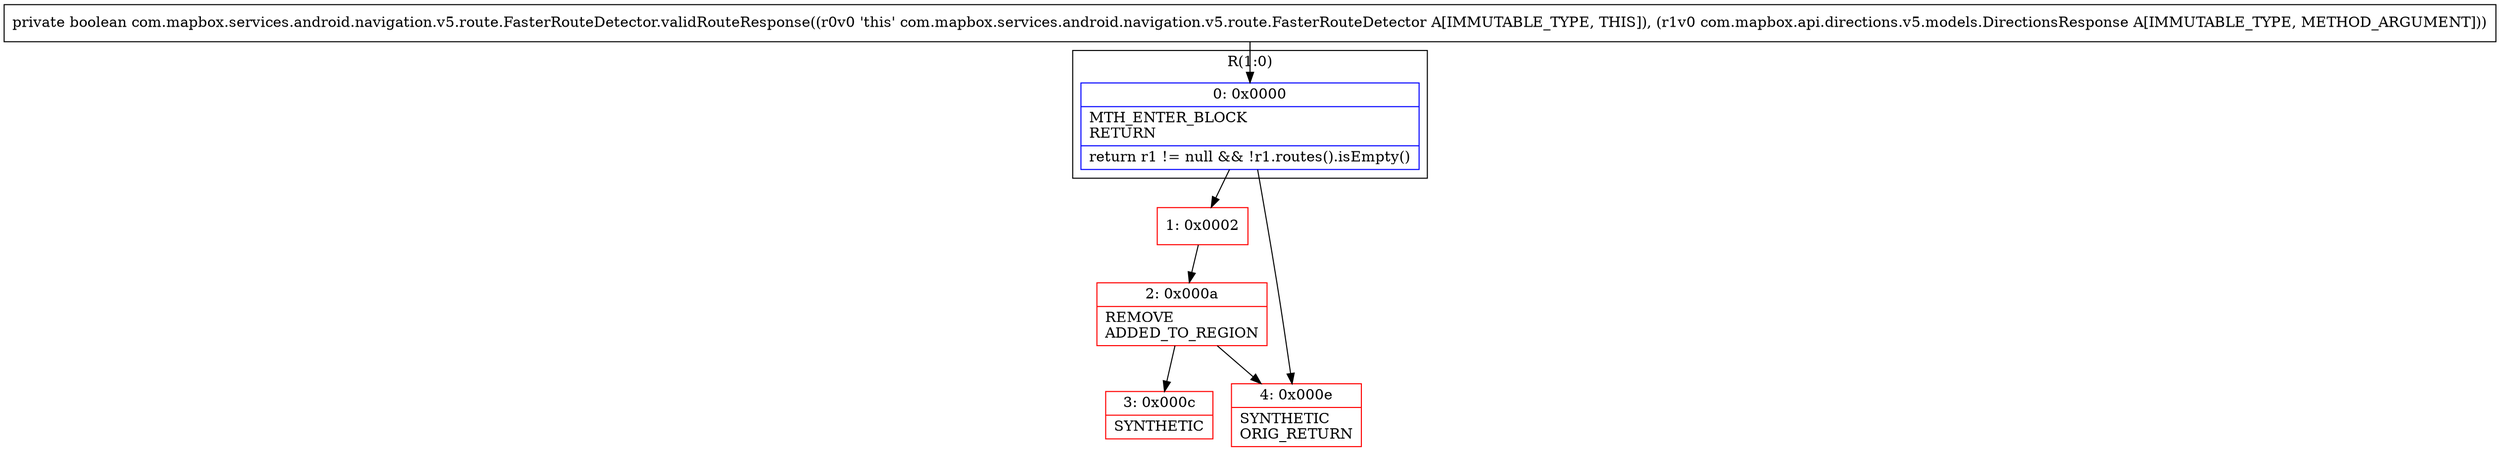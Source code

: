 digraph "CFG forcom.mapbox.services.android.navigation.v5.route.FasterRouteDetector.validRouteResponse(Lcom\/mapbox\/api\/directions\/v5\/models\/DirectionsResponse;)Z" {
subgraph cluster_Region_1911019029 {
label = "R(1:0)";
node [shape=record,color=blue];
Node_0 [shape=record,label="{0\:\ 0x0000|MTH_ENTER_BLOCK\lRETURN\l|return r1 != null && !r1.routes().isEmpty()\l}"];
}
Node_1 [shape=record,color=red,label="{1\:\ 0x0002}"];
Node_2 [shape=record,color=red,label="{2\:\ 0x000a|REMOVE\lADDED_TO_REGION\l}"];
Node_3 [shape=record,color=red,label="{3\:\ 0x000c|SYNTHETIC\l}"];
Node_4 [shape=record,color=red,label="{4\:\ 0x000e|SYNTHETIC\lORIG_RETURN\l}"];
MethodNode[shape=record,label="{private boolean com.mapbox.services.android.navigation.v5.route.FasterRouteDetector.validRouteResponse((r0v0 'this' com.mapbox.services.android.navigation.v5.route.FasterRouteDetector A[IMMUTABLE_TYPE, THIS]), (r1v0 com.mapbox.api.directions.v5.models.DirectionsResponse A[IMMUTABLE_TYPE, METHOD_ARGUMENT])) }"];
MethodNode -> Node_0;
Node_0 -> Node_1;
Node_0 -> Node_4;
Node_1 -> Node_2;
Node_2 -> Node_3;
Node_2 -> Node_4;
}

